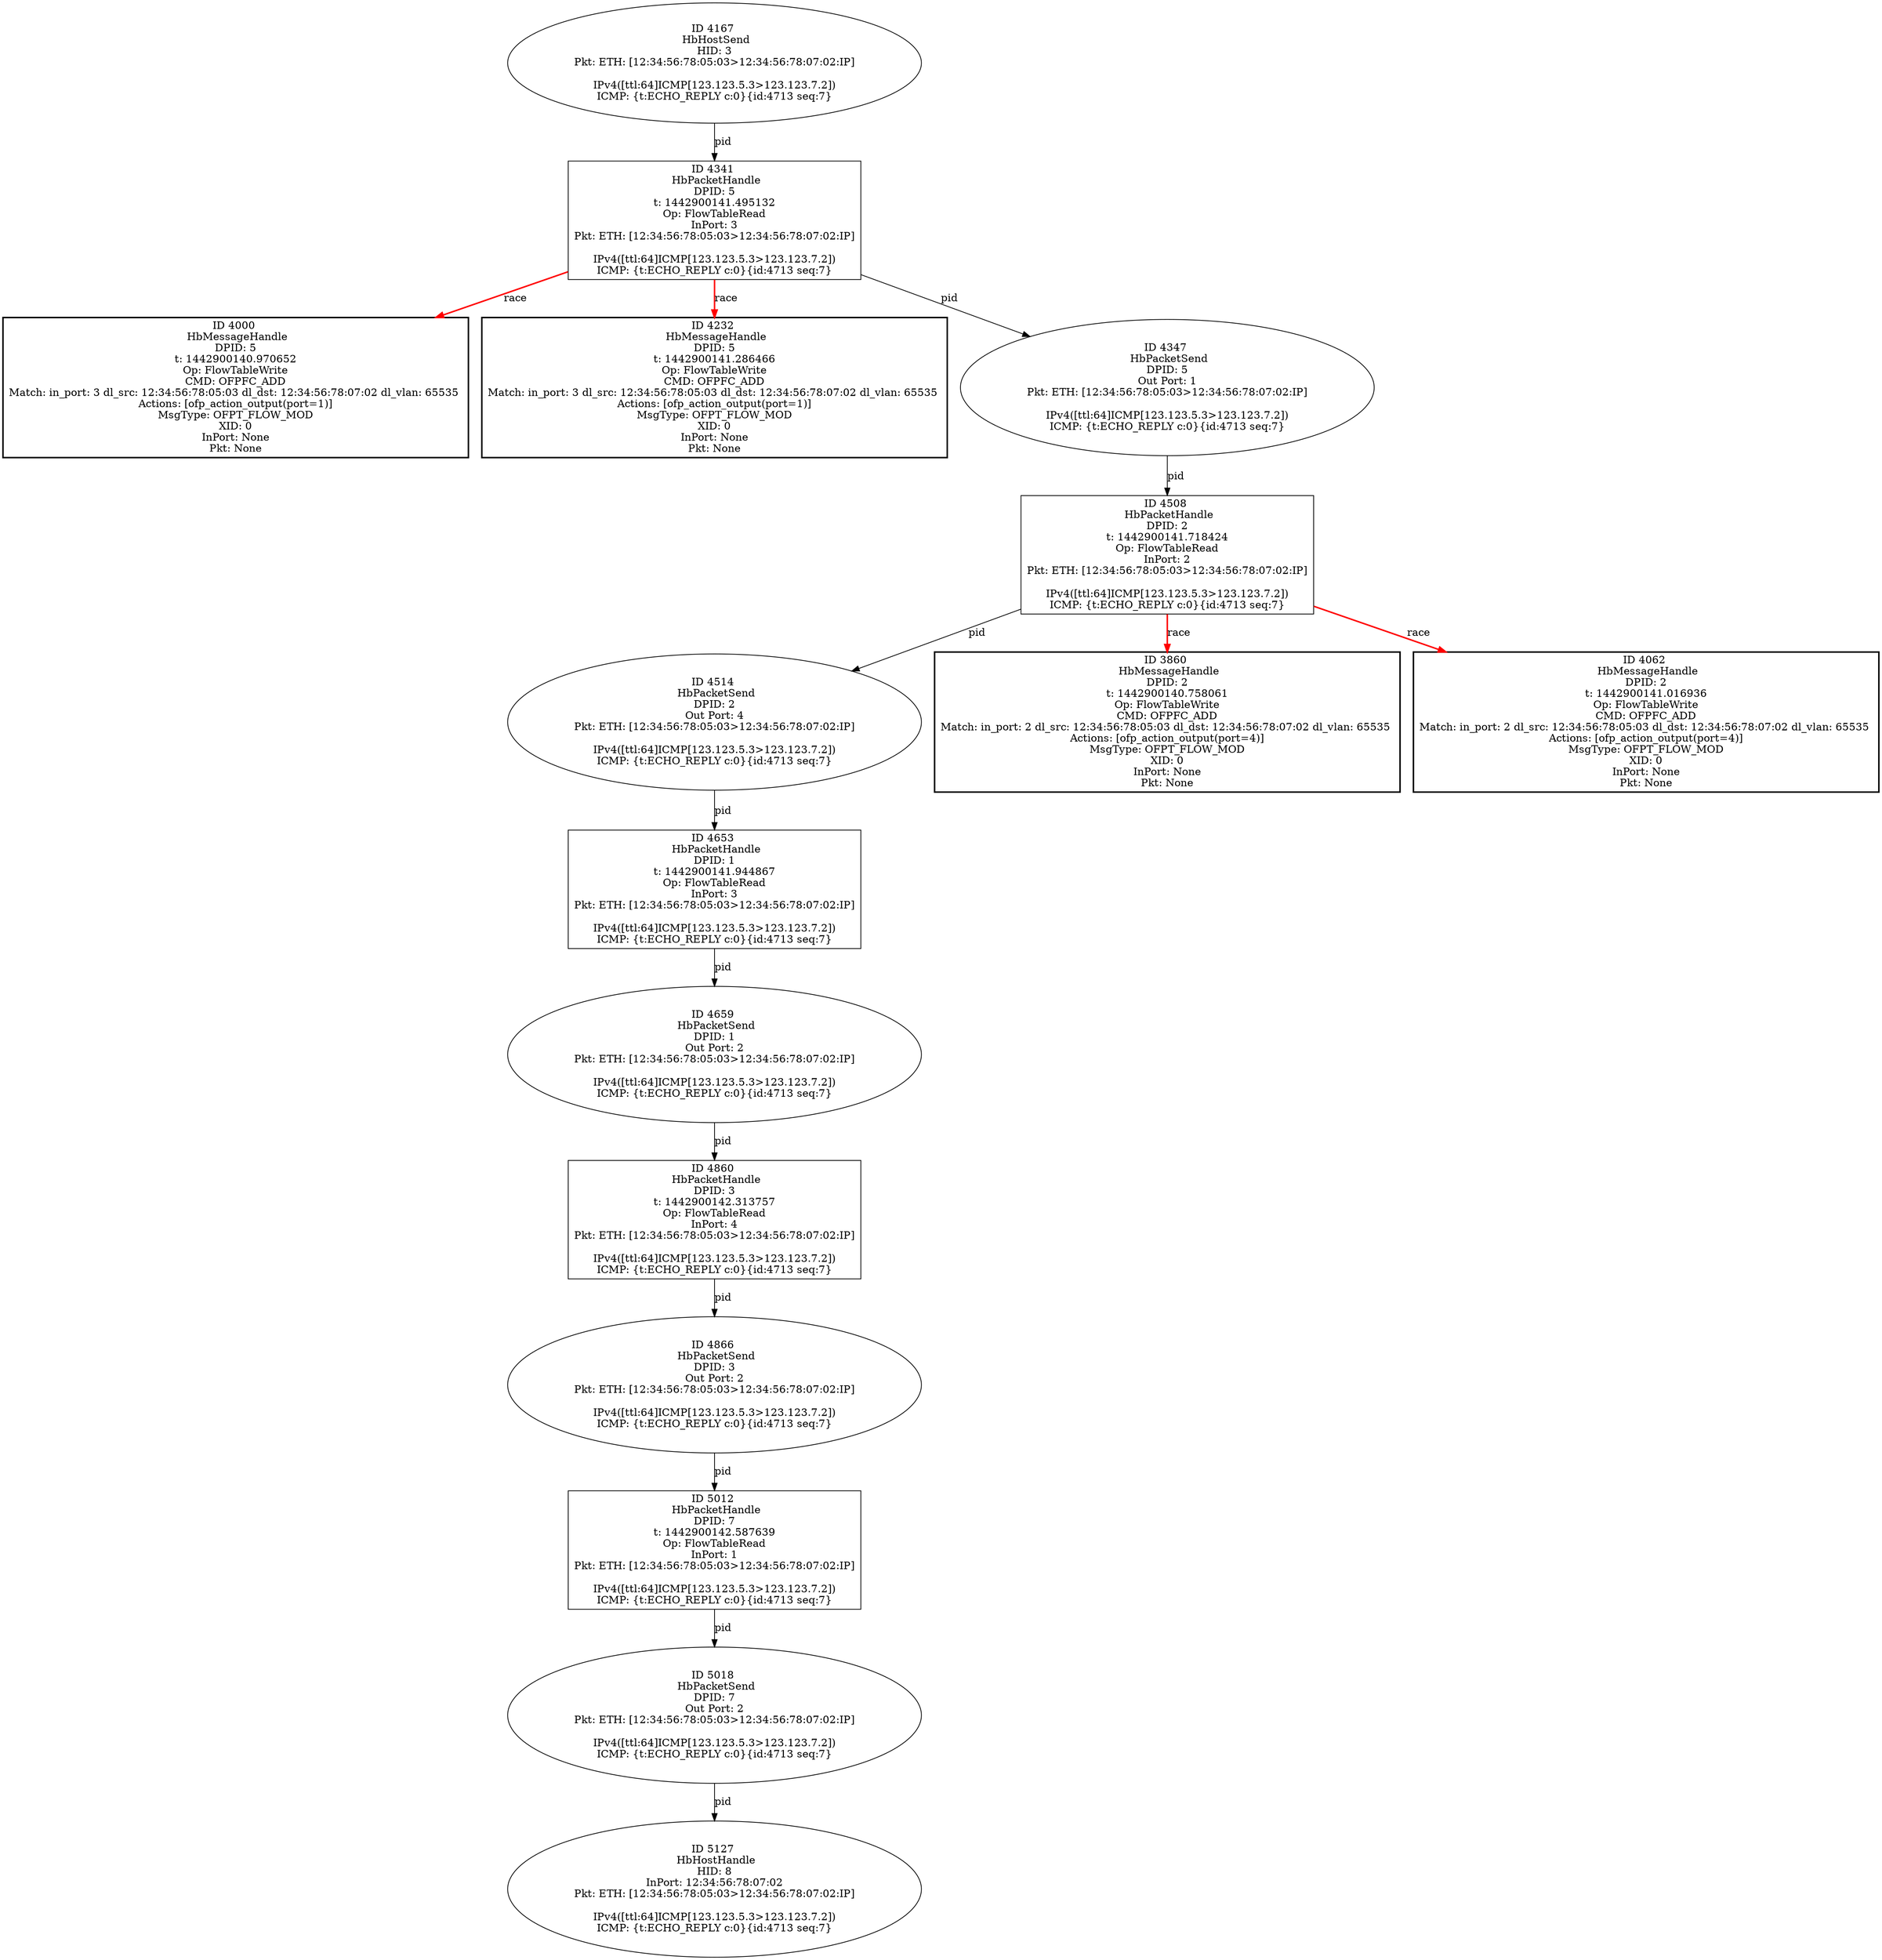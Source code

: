 strict digraph G {
4000 [shape=box, style=bold, event=<hb_events.HbMessageHandle object at 0x108631e50>, label="ID 4000 
 HbMessageHandle
DPID: 5
t: 1442900140.970652
Op: FlowTableWrite
CMD: OFPFC_ADD
Match: in_port: 3 dl_src: 12:34:56:78:05:03 dl_dst: 12:34:56:78:07:02 dl_vlan: 65535 
Actions: [ofp_action_output(port=1)]
MsgType: OFPT_FLOW_MOD
XID: 0
InPort: None
Pkt: None"];
4514 [shape=oval, event=<hb_events.HbPacketSend object at 0x1088f05d0>, label="ID 4514 
 HbPacketSend
DPID: 2
Out Port: 4
Pkt: ETH: [12:34:56:78:05:03>12:34:56:78:07:02:IP]

IPv4([ttl:64]ICMP[123.123.5.3>123.123.7.2])
ICMP: {t:ECHO_REPLY c:0}{id:4713 seq:7}"];
4167 [shape=oval, event=<hb_events.HbHostSend object at 0x108707650>, label="ID 4167 
 HbHostSend
HID: 3
Pkt: ETH: [12:34:56:78:05:03>12:34:56:78:07:02:IP]

IPv4([ttl:64]ICMP[123.123.5.3>123.123.7.2])
ICMP: {t:ECHO_REPLY c:0}{id:4713 seq:7}"];
4232 [shape=box, style=bold, event=<hb_events.HbMessageHandle object at 0x108794750>, label="ID 4232 
 HbMessageHandle
DPID: 5
t: 1442900141.286466
Op: FlowTableWrite
CMD: OFPFC_ADD
Match: in_port: 3 dl_src: 12:34:56:78:05:03 dl_dst: 12:34:56:78:07:02 dl_vlan: 65535 
Actions: [ofp_action_output(port=1)]
MsgType: OFPT_FLOW_MOD
XID: 0
InPort: None
Pkt: None"];
4860 [shape=box, event=<hb_events.HbPacketHandle object at 0x108ad8690>, label="ID 4860 
 HbPacketHandle
DPID: 3
t: 1442900142.313757
Op: FlowTableRead
InPort: 4
Pkt: ETH: [12:34:56:78:05:03>12:34:56:78:07:02:IP]

IPv4([ttl:64]ICMP[123.123.5.3>123.123.7.2])
ICMP: {t:ECHO_REPLY c:0}{id:4713 seq:7}"];
5127 [shape=oval, event=<hb_events.HbHostHandle object at 0x108c67150>, label="ID 5127 
 HbHostHandle
HID: 8
InPort: 12:34:56:78:07:02
Pkt: ETH: [12:34:56:78:05:03>12:34:56:78:07:02:IP]

IPv4([ttl:64]ICMP[123.123.5.3>123.123.7.2])
ICMP: {t:ECHO_REPLY c:0}{id:4713 seq:7}"];
4653 [shape=box, event=<hb_events.HbPacketHandle object at 0x1089876d0>, label="ID 4653 
 HbPacketHandle
DPID: 1
t: 1442900141.944867
Op: FlowTableRead
InPort: 3
Pkt: ETH: [12:34:56:78:05:03>12:34:56:78:07:02:IP]

IPv4([ttl:64]ICMP[123.123.5.3>123.123.7.2])
ICMP: {t:ECHO_REPLY c:0}{id:4713 seq:7}"];
4659 [shape=oval, event=<hb_events.HbPacketSend object at 0x10899b910>, label="ID 4659 
 HbPacketSend
DPID: 1
Out Port: 2
Pkt: ETH: [12:34:56:78:05:03>12:34:56:78:07:02:IP]

IPv4([ttl:64]ICMP[123.123.5.3>123.123.7.2])
ICMP: {t:ECHO_REPLY c:0}{id:4713 seq:7}"];
5012 [shape=box, event=<hb_events.HbPacketHandle object at 0x108be1890>, label="ID 5012 
 HbPacketHandle
DPID: 7
t: 1442900142.587639
Op: FlowTableRead
InPort: 1
Pkt: ETH: [12:34:56:78:05:03>12:34:56:78:07:02:IP]

IPv4([ttl:64]ICMP[123.123.5.3>123.123.7.2])
ICMP: {t:ECHO_REPLY c:0}{id:4713 seq:7}"];
4341 [shape=box, event=<hb_events.HbPacketHandle object at 0x1087f0350>, label="ID 4341 
 HbPacketHandle
DPID: 5
t: 1442900141.495132
Op: FlowTableRead
InPort: 3
Pkt: ETH: [12:34:56:78:05:03>12:34:56:78:07:02:IP]

IPv4([ttl:64]ICMP[123.123.5.3>123.123.7.2])
ICMP: {t:ECHO_REPLY c:0}{id:4713 seq:7}"];
3860 [shape=box, style=bold, event=<hb_events.HbMessageHandle object at 0x1085aa410>, label="ID 3860 
 HbMessageHandle
DPID: 2
t: 1442900140.758061
Op: FlowTableWrite
CMD: OFPFC_ADD
Match: in_port: 2 dl_src: 12:34:56:78:05:03 dl_dst: 12:34:56:78:07:02 dl_vlan: 65535 
Actions: [ofp_action_output(port=4)]
MsgType: OFPT_FLOW_MOD
XID: 0
InPort: None
Pkt: None"];
4866 [shape=oval, event=<hb_events.HbPacketSend object at 0x108ad8a50>, label="ID 4866 
 HbPacketSend
DPID: 3
Out Port: 2
Pkt: ETH: [12:34:56:78:05:03>12:34:56:78:07:02:IP]

IPv4([ttl:64]ICMP[123.123.5.3>123.123.7.2])
ICMP: {t:ECHO_REPLY c:0}{id:4713 seq:7}"];
4347 [shape=oval, event=<hb_events.HbPacketSend object at 0x1087ef7d0>, label="ID 4347 
 HbPacketSend
DPID: 5
Out Port: 1
Pkt: ETH: [12:34:56:78:05:03>12:34:56:78:07:02:IP]

IPv4([ttl:64]ICMP[123.123.5.3>123.123.7.2])
ICMP: {t:ECHO_REPLY c:0}{id:4713 seq:7}"];
4508 [shape=box, event=<hb_events.HbPacketHandle object at 0x1088ecd50>, label="ID 4508 
 HbPacketHandle
DPID: 2
t: 1442900141.718424
Op: FlowTableRead
InPort: 2
Pkt: ETH: [12:34:56:78:05:03>12:34:56:78:07:02:IP]

IPv4([ttl:64]ICMP[123.123.5.3>123.123.7.2])
ICMP: {t:ECHO_REPLY c:0}{id:4713 seq:7}"];
5018 [shape=oval, event=<hb_events.HbPacketSend object at 0x108be53d0>, label="ID 5018 
 HbPacketSend
DPID: 7
Out Port: 2
Pkt: ETH: [12:34:56:78:05:03>12:34:56:78:07:02:IP]

IPv4([ttl:64]ICMP[123.123.5.3>123.123.7.2])
ICMP: {t:ECHO_REPLY c:0}{id:4713 seq:7}"];
4062 [shape=box, style=bold, event=<hb_events.HbMessageHandle object at 0x10865da90>, label="ID 4062 
 HbMessageHandle
DPID: 2
t: 1442900141.016936
Op: FlowTableWrite
CMD: OFPFC_ADD
Match: in_port: 2 dl_src: 12:34:56:78:05:03 dl_dst: 12:34:56:78:07:02 dl_vlan: 65535 
Actions: [ofp_action_output(port=4)]
MsgType: OFPT_FLOW_MOD
XID: 0
InPort: None
Pkt: None"];
4514 -> 4653  [rel=pid, label=pid];
4508 -> 4514  [rel=pid, label=pid];
4508 -> 3860  [harmful=True, color=red, style=bold, rel=race, label=race];
4508 -> 4062  [harmful=True, color=red, style=bold, rel=race, label=race];
4167 -> 4341  [rel=pid, label=pid];
4653 -> 4659  [rel=pid, label=pid];
4659 -> 4860  [rel=pid, label=pid];
5012 -> 5018  [rel=pid, label=pid];
4341 -> 4000  [harmful=True, color=red, style=bold, rel=race, label=race];
4341 -> 4232  [harmful=True, color=red, style=bold, rel=race, label=race];
4341 -> 4347  [rel=pid, label=pid];
4866 -> 5012  [rel=pid, label=pid];
4347 -> 4508  [rel=pid, label=pid];
4860 -> 4866  [rel=pid, label=pid];
5018 -> 5127  [rel=pid, label=pid];
}
